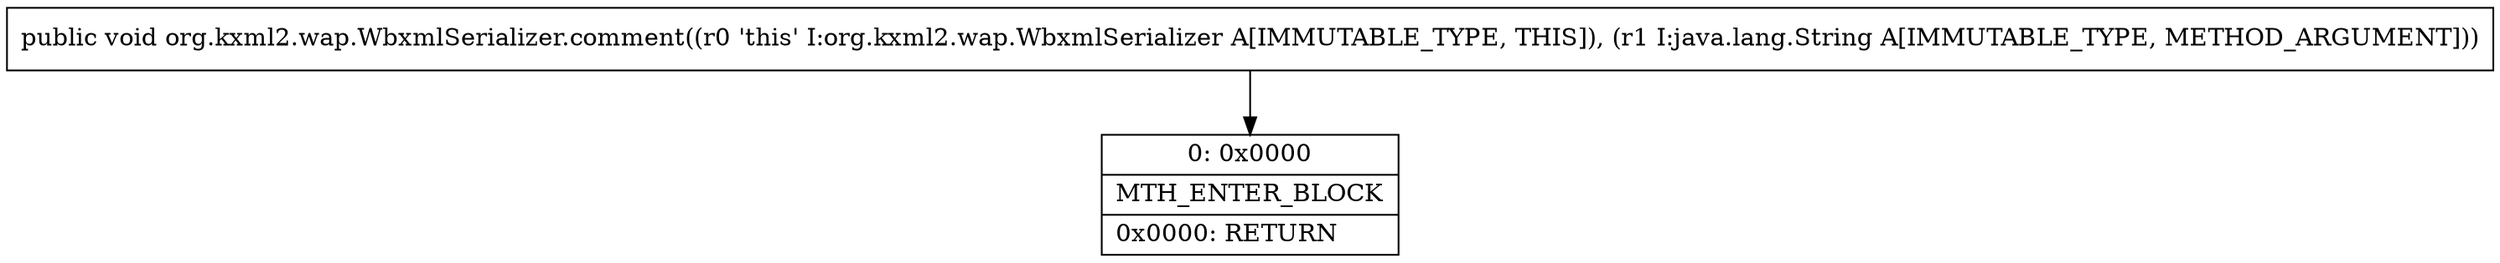 digraph "CFG fororg.kxml2.wap.WbxmlSerializer.comment(Ljava\/lang\/String;)V" {
Node_0 [shape=record,label="{0\:\ 0x0000|MTH_ENTER_BLOCK\l|0x0000: RETURN   \l}"];
MethodNode[shape=record,label="{public void org.kxml2.wap.WbxmlSerializer.comment((r0 'this' I:org.kxml2.wap.WbxmlSerializer A[IMMUTABLE_TYPE, THIS]), (r1 I:java.lang.String A[IMMUTABLE_TYPE, METHOD_ARGUMENT])) }"];
MethodNode -> Node_0;
}

